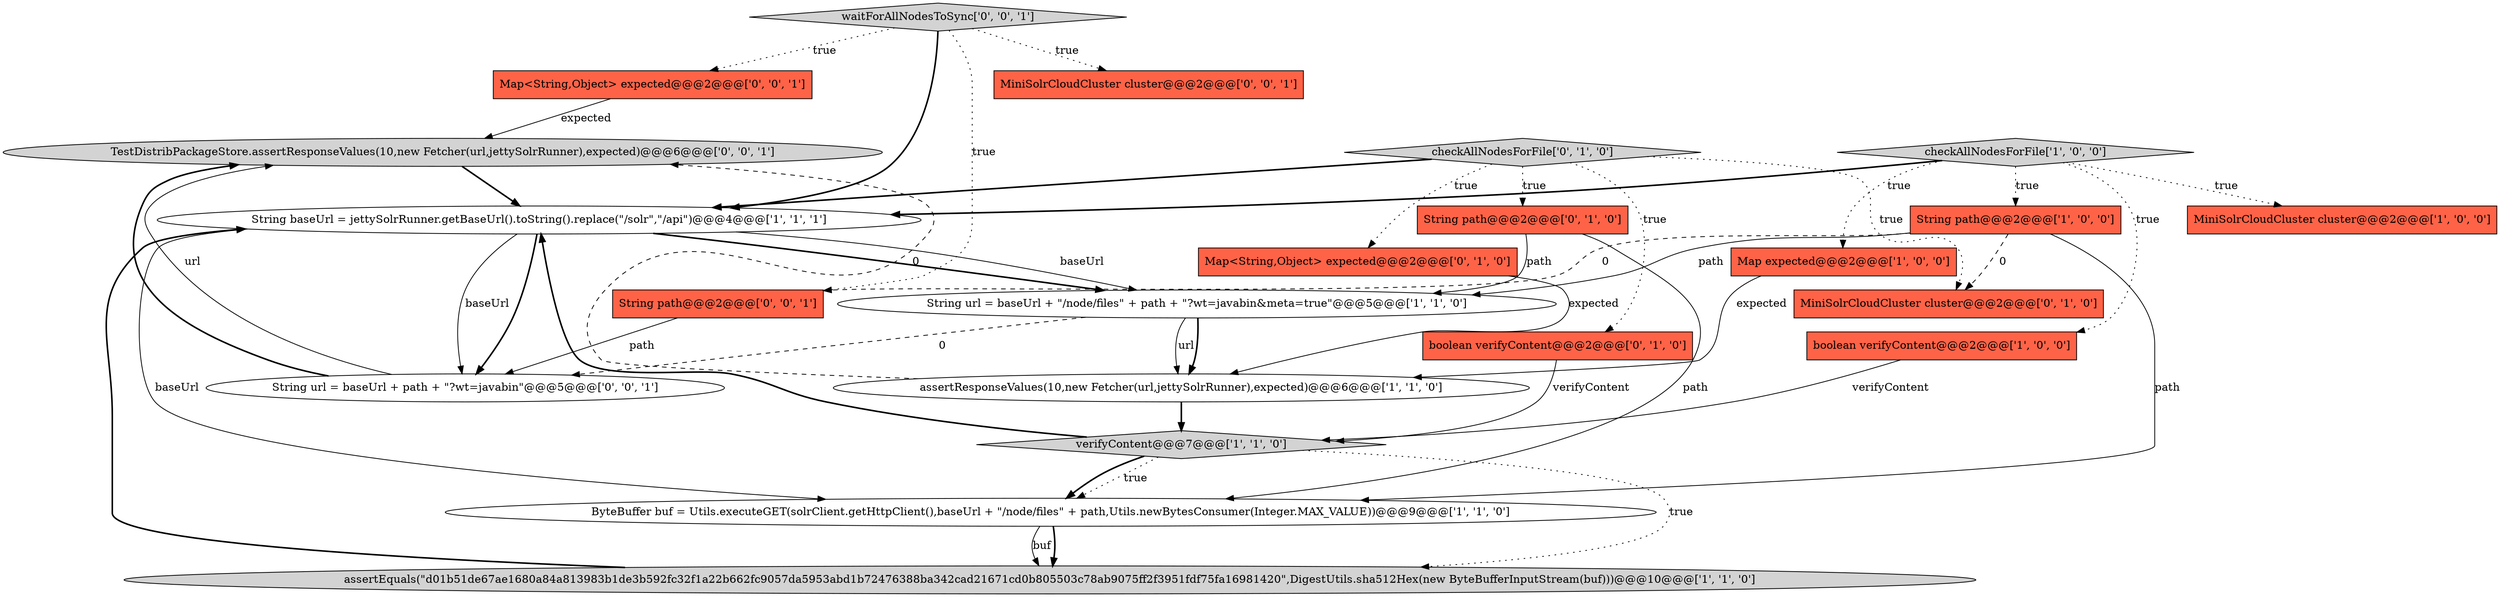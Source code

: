 digraph {
21 [style = filled, label = "TestDistribPackageStore.assertResponseValues(10,new Fetcher(url,jettySolrRunner),expected)@@@6@@@['0', '0', '1']", fillcolor = lightgray, shape = ellipse image = "AAA0AAABBB3BBB"];
9 [style = filled, label = "String baseUrl = jettySolrRunner.getBaseUrl().toString().replace(\"/solr\",\"/api\")@@@4@@@['1', '1', '1']", fillcolor = white, shape = ellipse image = "AAA0AAABBB1BBB"];
14 [style = filled, label = "Map<String,Object> expected@@@2@@@['0', '1', '0']", fillcolor = tomato, shape = box image = "AAA0AAABBB2BBB"];
17 [style = filled, label = "waitForAllNodesToSync['0', '0', '1']", fillcolor = lightgray, shape = diamond image = "AAA0AAABBB3BBB"];
19 [style = filled, label = "MiniSolrCloudCluster cluster@@@2@@@['0', '0', '1']", fillcolor = tomato, shape = box image = "AAA0AAABBB3BBB"];
15 [style = filled, label = "MiniSolrCloudCluster cluster@@@2@@@['0', '1', '0']", fillcolor = tomato, shape = box image = "AAA1AAABBB2BBB"];
7 [style = filled, label = "verifyContent@@@7@@@['1', '1', '0']", fillcolor = lightgray, shape = diamond image = "AAA0AAABBB1BBB"];
12 [style = filled, label = "String path@@@2@@@['0', '1', '0']", fillcolor = tomato, shape = box image = "AAA0AAABBB2BBB"];
0 [style = filled, label = "String url = baseUrl + \"/node/files\" + path + \"?wt=javabin&meta=true\"@@@5@@@['1', '1', '0']", fillcolor = white, shape = ellipse image = "AAA0AAABBB1BBB"];
20 [style = filled, label = "String path@@@2@@@['0', '0', '1']", fillcolor = tomato, shape = box image = "AAA0AAABBB3BBB"];
3 [style = filled, label = "Map expected@@@2@@@['1', '0', '0']", fillcolor = tomato, shape = box image = "AAA0AAABBB1BBB"];
1 [style = filled, label = "assertEquals(\"d01b51de67ae1680a84a813983b1de3b592fc32f1a22b662fc9057da5953abd1b72476388ba342cad21671cd0b805503c78ab9075ff2f3951fdf75fa16981420\",DigestUtils.sha512Hex(new ByteBufferInputStream(buf)))@@@10@@@['1', '1', '0']", fillcolor = lightgray, shape = ellipse image = "AAA0AAABBB1BBB"];
5 [style = filled, label = "ByteBuffer buf = Utils.executeGET(solrClient.getHttpClient(),baseUrl + \"/node/files\" + path,Utils.newBytesConsumer(Integer.MAX_VALUE))@@@9@@@['1', '1', '0']", fillcolor = white, shape = ellipse image = "AAA0AAABBB1BBB"];
16 [style = filled, label = "String url = baseUrl + path + \"?wt=javabin\"@@@5@@@['0', '0', '1']", fillcolor = white, shape = ellipse image = "AAA0AAABBB3BBB"];
8 [style = filled, label = "MiniSolrCloudCluster cluster@@@2@@@['1', '0', '0']", fillcolor = tomato, shape = box image = "AAA0AAABBB1BBB"];
18 [style = filled, label = "Map<String,Object> expected@@@2@@@['0', '0', '1']", fillcolor = tomato, shape = box image = "AAA0AAABBB3BBB"];
13 [style = filled, label = "checkAllNodesForFile['0', '1', '0']", fillcolor = lightgray, shape = diamond image = "AAA0AAABBB2BBB"];
2 [style = filled, label = "boolean verifyContent@@@2@@@['1', '0', '0']", fillcolor = tomato, shape = box image = "AAA0AAABBB1BBB"];
11 [style = filled, label = "boolean verifyContent@@@2@@@['0', '1', '0']", fillcolor = tomato, shape = box image = "AAA0AAABBB2BBB"];
10 [style = filled, label = "String path@@@2@@@['1', '0', '0']", fillcolor = tomato, shape = box image = "AAA1AAABBB1BBB"];
6 [style = filled, label = "checkAllNodesForFile['1', '0', '0']", fillcolor = lightgray, shape = diamond image = "AAA0AAABBB1BBB"];
4 [style = filled, label = "assertResponseValues(10,new Fetcher(url,jettySolrRunner),expected)@@@6@@@['1', '1', '0']", fillcolor = white, shape = ellipse image = "AAA0AAABBB1BBB"];
17->20 [style = dotted, label="true"];
10->15 [style = dashed, label="0"];
16->21 [style = solid, label="url"];
11->7 [style = solid, label="verifyContent"];
9->0 [style = bold, label=""];
17->18 [style = dotted, label="true"];
13->12 [style = dotted, label="true"];
2->7 [style = solid, label="verifyContent"];
12->0 [style = solid, label="path"];
9->5 [style = solid, label="baseUrl"];
17->9 [style = bold, label=""];
10->0 [style = solid, label="path"];
3->4 [style = solid, label="expected"];
0->16 [style = dashed, label="0"];
18->21 [style = solid, label="expected"];
12->5 [style = solid, label="path"];
4->21 [style = dashed, label="0"];
0->4 [style = solid, label="url"];
9->16 [style = bold, label=""];
4->7 [style = bold, label=""];
1->9 [style = bold, label=""];
7->5 [style = dotted, label="true"];
7->9 [style = bold, label=""];
6->10 [style = dotted, label="true"];
5->1 [style = bold, label=""];
7->5 [style = bold, label=""];
14->4 [style = solid, label="expected"];
21->9 [style = bold, label=""];
6->2 [style = dotted, label="true"];
20->16 [style = solid, label="path"];
0->4 [style = bold, label=""];
6->8 [style = dotted, label="true"];
16->21 [style = bold, label=""];
10->5 [style = solid, label="path"];
17->19 [style = dotted, label="true"];
13->11 [style = dotted, label="true"];
10->20 [style = dashed, label="0"];
13->15 [style = dotted, label="true"];
13->9 [style = bold, label=""];
9->0 [style = solid, label="baseUrl"];
6->9 [style = bold, label=""];
6->3 [style = dotted, label="true"];
7->1 [style = dotted, label="true"];
13->14 [style = dotted, label="true"];
5->1 [style = solid, label="buf"];
9->16 [style = solid, label="baseUrl"];
}
